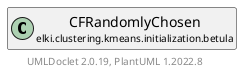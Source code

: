 @startuml
    remove .*\.(Instance|Par|Parameterizer|Factory)$
    set namespaceSeparator none
    hide empty fields
    hide empty methods

    class "<size:14>CFRandomlyChosen.Par\n<size:10>elki.clustering.kmeans.initialization.betula" as elki.clustering.kmeans.initialization.betula.CFRandomlyChosen.Par [[CFRandomlyChosen.Par.html]] {
        +make(): CFRandomlyChosen
    }

    abstract class "<size:14>AbstractCFKMeansInitialization.Par\n<size:10>elki.clustering.kmeans.initialization.betula" as elki.clustering.kmeans.initialization.betula.AbstractCFKMeansInitialization.Par [[AbstractCFKMeansInitialization.Par.html]]
    class "<size:14>CFRandomlyChosen\n<size:10>elki.clustering.kmeans.initialization.betula" as elki.clustering.kmeans.initialization.betula.CFRandomlyChosen [[CFRandomlyChosen.html]]

    elki.clustering.kmeans.initialization.betula.AbstractCFKMeansInitialization.Par <|-- elki.clustering.kmeans.initialization.betula.CFRandomlyChosen.Par
    elki.clustering.kmeans.initialization.betula.CFRandomlyChosen +-- elki.clustering.kmeans.initialization.betula.CFRandomlyChosen.Par

    center footer UMLDoclet 2.0.19, PlantUML 1.2022.8
@enduml
